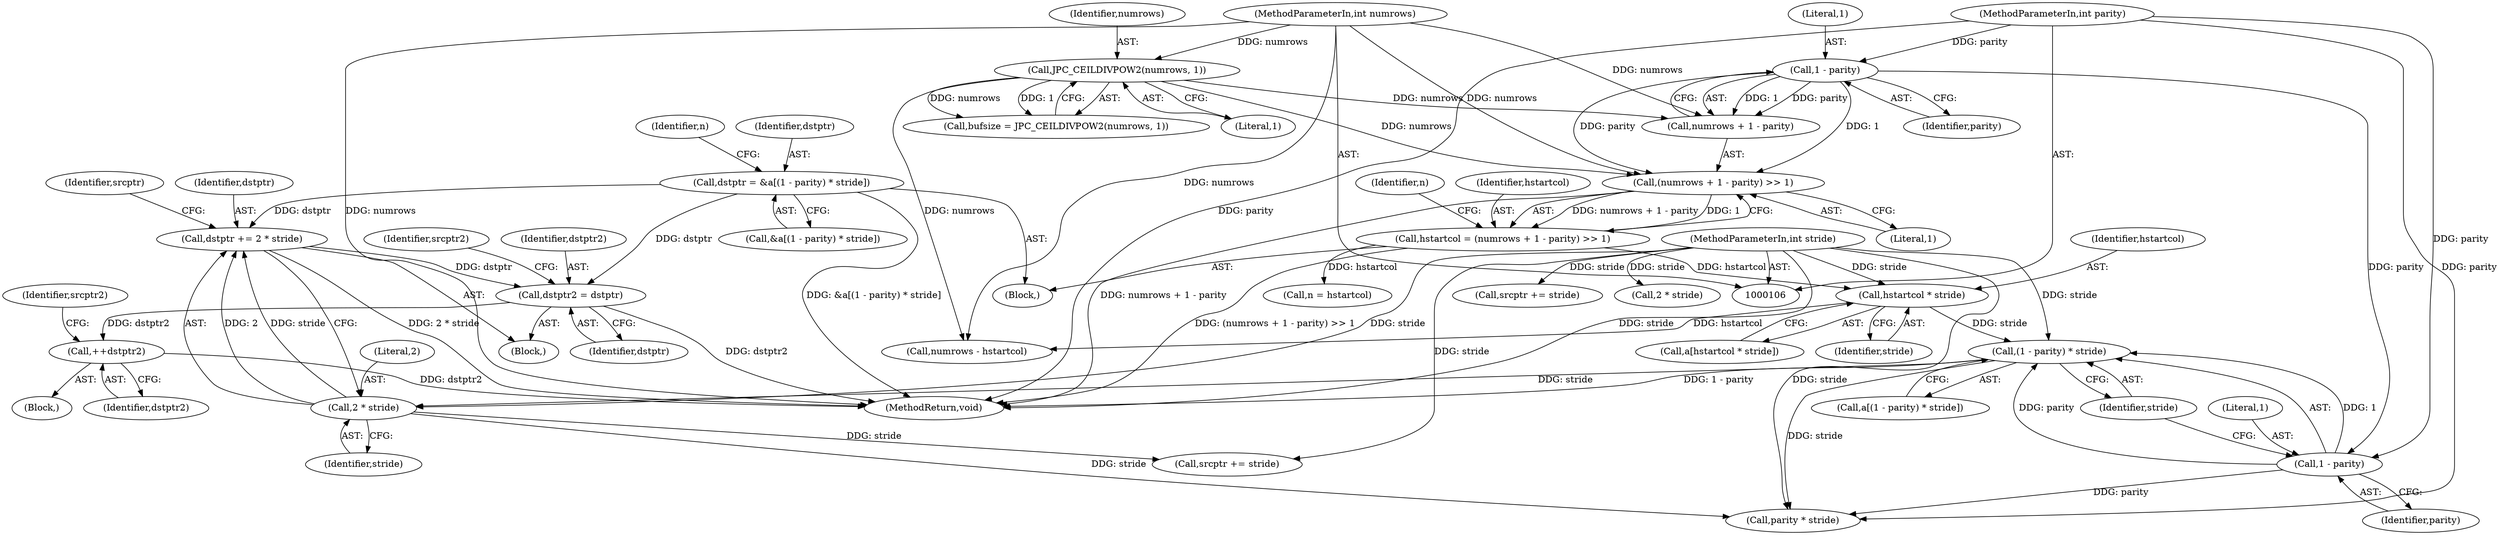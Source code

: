 digraph "0_jasper_4a59cfaf9ab3d48fca4a15c0d2674bf7138e3d1a@pointer" {
"1000233" [label="(Call,dstptr2 = dstptr)"];
"1000258" [label="(Call,dstptr += 2 * stride)"];
"1000260" [label="(Call,2 * stride)"];
"1000217" [label="(Call,(1 - parity) * stride)"];
"1000218" [label="(Call,1 - parity)"];
"1000151" [label="(Call,1 - parity)"];
"1000110" [label="(MethodParameterIn,int parity)"];
"1000209" [label="(Call,hstartcol * stride)"];
"1000146" [label="(Call,hstartcol = (numrows + 1 - parity) >> 1)"];
"1000148" [label="(Call,(numrows + 1 - parity) >> 1)"];
"1000115" [label="(Call,JPC_CEILDIVPOW2(numrows, 1))"];
"1000108" [label="(MethodParameterIn,int numrows)"];
"1000109" [label="(MethodParameterIn,int stride)"];
"1000212" [label="(Call,dstptr = &a[(1 - parity) * stride])"];
"1000254" [label="(Call,++dstptr2)"];
"1000326" [label="(MethodReturn,void)"];
"1000198" [label="(Call,srcptr += stride)"];
"1000224" [label="(Call,numrows - hstartcol)"];
"1000220" [label="(Identifier,parity)"];
"1000258" [label="(Call,dstptr += 2 * stride)"];
"1000221" [label="(Identifier,stride)"];
"1000151" [label="(Call,1 - parity)"];
"1000257" [label="(Identifier,srcptr2)"];
"1000232" [label="(Block,)"];
"1000212" [label="(Call,dstptr = &a[(1 - parity) * stride])"];
"1000223" [label="(Identifier,n)"];
"1000215" [label="(Call,a[(1 - parity) * stride])"];
"1000155" [label="(Call,n = hstartcol)"];
"1000111" [label="(Block,)"];
"1000109" [label="(MethodParameterIn,int stride)"];
"1000117" [label="(Literal,1)"];
"1000213" [label="(Identifier,dstptr)"];
"1000210" [label="(Identifier,hstartcol)"];
"1000248" [label="(Block,)"];
"1000110" [label="(MethodParameterIn,int parity)"];
"1000113" [label="(Call,bufsize = JPC_CEILDIVPOW2(numrows, 1))"];
"1000219" [label="(Literal,1)"];
"1000156" [label="(Identifier,n)"];
"1000148" [label="(Call,(numrows + 1 - parity) >> 1)"];
"1000147" [label="(Identifier,hstartcol)"];
"1000108" [label="(MethodParameterIn,int numrows)"];
"1000214" [label="(Call,&a[(1 - parity) * stride])"];
"1000264" [label="(Identifier,srcptr)"];
"1000211" [label="(Identifier,stride)"];
"1000146" [label="(Call,hstartcol = (numrows + 1 - parity) >> 1)"];
"1000237" [label="(Identifier,srcptr2)"];
"1000217" [label="(Call,(1 - parity) * stride)"];
"1000153" [label="(Identifier,parity)"];
"1000207" [label="(Call,a[hstartcol * stride])"];
"1000255" [label="(Identifier,dstptr2)"];
"1000235" [label="(Identifier,dstptr)"];
"1000233" [label="(Call,dstptr2 = dstptr)"];
"1000149" [label="(Call,numrows + 1 - parity)"];
"1000116" [label="(Identifier,numrows)"];
"1000154" [label="(Literal,1)"];
"1000115" [label="(Call,JPC_CEILDIVPOW2(numrows, 1))"];
"1000263" [label="(Call,srcptr += stride)"];
"1000274" [label="(Call,parity * stride)"];
"1000152" [label="(Literal,1)"];
"1000260" [label="(Call,2 * stride)"];
"1000261" [label="(Literal,2)"];
"1000313" [label="(Call,2 * stride)"];
"1000218" [label="(Call,1 - parity)"];
"1000234" [label="(Identifier,dstptr2)"];
"1000209" [label="(Call,hstartcol * stride)"];
"1000259" [label="(Identifier,dstptr)"];
"1000262" [label="(Identifier,stride)"];
"1000254" [label="(Call,++dstptr2)"];
"1000233" -> "1000232"  [label="AST: "];
"1000233" -> "1000235"  [label="CFG: "];
"1000234" -> "1000233"  [label="AST: "];
"1000235" -> "1000233"  [label="AST: "];
"1000237" -> "1000233"  [label="CFG: "];
"1000233" -> "1000326"  [label="DDG: dstptr2"];
"1000258" -> "1000233"  [label="DDG: dstptr"];
"1000212" -> "1000233"  [label="DDG: dstptr"];
"1000233" -> "1000254"  [label="DDG: dstptr2"];
"1000258" -> "1000232"  [label="AST: "];
"1000258" -> "1000260"  [label="CFG: "];
"1000259" -> "1000258"  [label="AST: "];
"1000260" -> "1000258"  [label="AST: "];
"1000264" -> "1000258"  [label="CFG: "];
"1000258" -> "1000326"  [label="DDG: 2 * stride"];
"1000260" -> "1000258"  [label="DDG: 2"];
"1000260" -> "1000258"  [label="DDG: stride"];
"1000212" -> "1000258"  [label="DDG: dstptr"];
"1000260" -> "1000262"  [label="CFG: "];
"1000261" -> "1000260"  [label="AST: "];
"1000262" -> "1000260"  [label="AST: "];
"1000217" -> "1000260"  [label="DDG: stride"];
"1000109" -> "1000260"  [label="DDG: stride"];
"1000260" -> "1000263"  [label="DDG: stride"];
"1000260" -> "1000274"  [label="DDG: stride"];
"1000217" -> "1000215"  [label="AST: "];
"1000217" -> "1000221"  [label="CFG: "];
"1000218" -> "1000217"  [label="AST: "];
"1000221" -> "1000217"  [label="AST: "];
"1000215" -> "1000217"  [label="CFG: "];
"1000217" -> "1000326"  [label="DDG: 1 - parity"];
"1000218" -> "1000217"  [label="DDG: 1"];
"1000218" -> "1000217"  [label="DDG: parity"];
"1000209" -> "1000217"  [label="DDG: stride"];
"1000109" -> "1000217"  [label="DDG: stride"];
"1000217" -> "1000274"  [label="DDG: stride"];
"1000218" -> "1000220"  [label="CFG: "];
"1000219" -> "1000218"  [label="AST: "];
"1000220" -> "1000218"  [label="AST: "];
"1000221" -> "1000218"  [label="CFG: "];
"1000151" -> "1000218"  [label="DDG: parity"];
"1000110" -> "1000218"  [label="DDG: parity"];
"1000218" -> "1000274"  [label="DDG: parity"];
"1000151" -> "1000149"  [label="AST: "];
"1000151" -> "1000153"  [label="CFG: "];
"1000152" -> "1000151"  [label="AST: "];
"1000153" -> "1000151"  [label="AST: "];
"1000149" -> "1000151"  [label="CFG: "];
"1000151" -> "1000148"  [label="DDG: 1"];
"1000151" -> "1000148"  [label="DDG: parity"];
"1000151" -> "1000149"  [label="DDG: 1"];
"1000151" -> "1000149"  [label="DDG: parity"];
"1000110" -> "1000151"  [label="DDG: parity"];
"1000110" -> "1000106"  [label="AST: "];
"1000110" -> "1000326"  [label="DDG: parity"];
"1000110" -> "1000274"  [label="DDG: parity"];
"1000209" -> "1000207"  [label="AST: "];
"1000209" -> "1000211"  [label="CFG: "];
"1000210" -> "1000209"  [label="AST: "];
"1000211" -> "1000209"  [label="AST: "];
"1000207" -> "1000209"  [label="CFG: "];
"1000146" -> "1000209"  [label="DDG: hstartcol"];
"1000109" -> "1000209"  [label="DDG: stride"];
"1000209" -> "1000224"  [label="DDG: hstartcol"];
"1000146" -> "1000111"  [label="AST: "];
"1000146" -> "1000148"  [label="CFG: "];
"1000147" -> "1000146"  [label="AST: "];
"1000148" -> "1000146"  [label="AST: "];
"1000156" -> "1000146"  [label="CFG: "];
"1000146" -> "1000326"  [label="DDG: (numrows + 1 - parity) >> 1"];
"1000148" -> "1000146"  [label="DDG: numrows + 1 - parity"];
"1000148" -> "1000146"  [label="DDG: 1"];
"1000146" -> "1000155"  [label="DDG: hstartcol"];
"1000148" -> "1000154"  [label="CFG: "];
"1000149" -> "1000148"  [label="AST: "];
"1000154" -> "1000148"  [label="AST: "];
"1000148" -> "1000326"  [label="DDG: numrows + 1 - parity"];
"1000115" -> "1000148"  [label="DDG: numrows"];
"1000108" -> "1000148"  [label="DDG: numrows"];
"1000115" -> "1000113"  [label="AST: "];
"1000115" -> "1000117"  [label="CFG: "];
"1000116" -> "1000115"  [label="AST: "];
"1000117" -> "1000115"  [label="AST: "];
"1000113" -> "1000115"  [label="CFG: "];
"1000115" -> "1000113"  [label="DDG: numrows"];
"1000115" -> "1000113"  [label="DDG: 1"];
"1000108" -> "1000115"  [label="DDG: numrows"];
"1000115" -> "1000149"  [label="DDG: numrows"];
"1000115" -> "1000224"  [label="DDG: numrows"];
"1000108" -> "1000106"  [label="AST: "];
"1000108" -> "1000326"  [label="DDG: numrows"];
"1000108" -> "1000149"  [label="DDG: numrows"];
"1000108" -> "1000224"  [label="DDG: numrows"];
"1000109" -> "1000106"  [label="AST: "];
"1000109" -> "1000326"  [label="DDG: stride"];
"1000109" -> "1000198"  [label="DDG: stride"];
"1000109" -> "1000263"  [label="DDG: stride"];
"1000109" -> "1000274"  [label="DDG: stride"];
"1000109" -> "1000313"  [label="DDG: stride"];
"1000212" -> "1000111"  [label="AST: "];
"1000212" -> "1000214"  [label="CFG: "];
"1000213" -> "1000212"  [label="AST: "];
"1000214" -> "1000212"  [label="AST: "];
"1000223" -> "1000212"  [label="CFG: "];
"1000212" -> "1000326"  [label="DDG: &a[(1 - parity) * stride]"];
"1000254" -> "1000248"  [label="AST: "];
"1000254" -> "1000255"  [label="CFG: "];
"1000255" -> "1000254"  [label="AST: "];
"1000257" -> "1000254"  [label="CFG: "];
"1000254" -> "1000326"  [label="DDG: dstptr2"];
}
